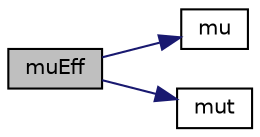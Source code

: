 digraph "muEff"
{
  bgcolor="transparent";
  edge [fontname="Helvetica",fontsize="10",labelfontname="Helvetica",labelfontsize="10"];
  node [fontname="Helvetica",fontsize="10",shape=record];
  rankdir="LR";
  Node1 [label="muEff",height=0.2,width=0.4,color="black", fillcolor="grey75", style="filled", fontcolor="black"];
  Node1 -> Node2 [color="midnightblue",fontsize="10",style="solid",fontname="Helvetica"];
  Node2 [label="mu",height=0.2,width=0.4,color="black",URL="$a00332.html#aa396c6245249a827ba5e3c5aea058b0c",tooltip="Return the laminar dynamic viscosity. "];
  Node1 -> Node3 [color="midnightblue",fontsize="10",style="solid",fontname="Helvetica"];
  Node3 [label="mut",height=0.2,width=0.4,color="black",URL="$a00332.html#a8c2a6c7a84b5b158e0a9b39babcc4c7a",tooltip="Return the turbulence dynamic viscosity. "];
}
